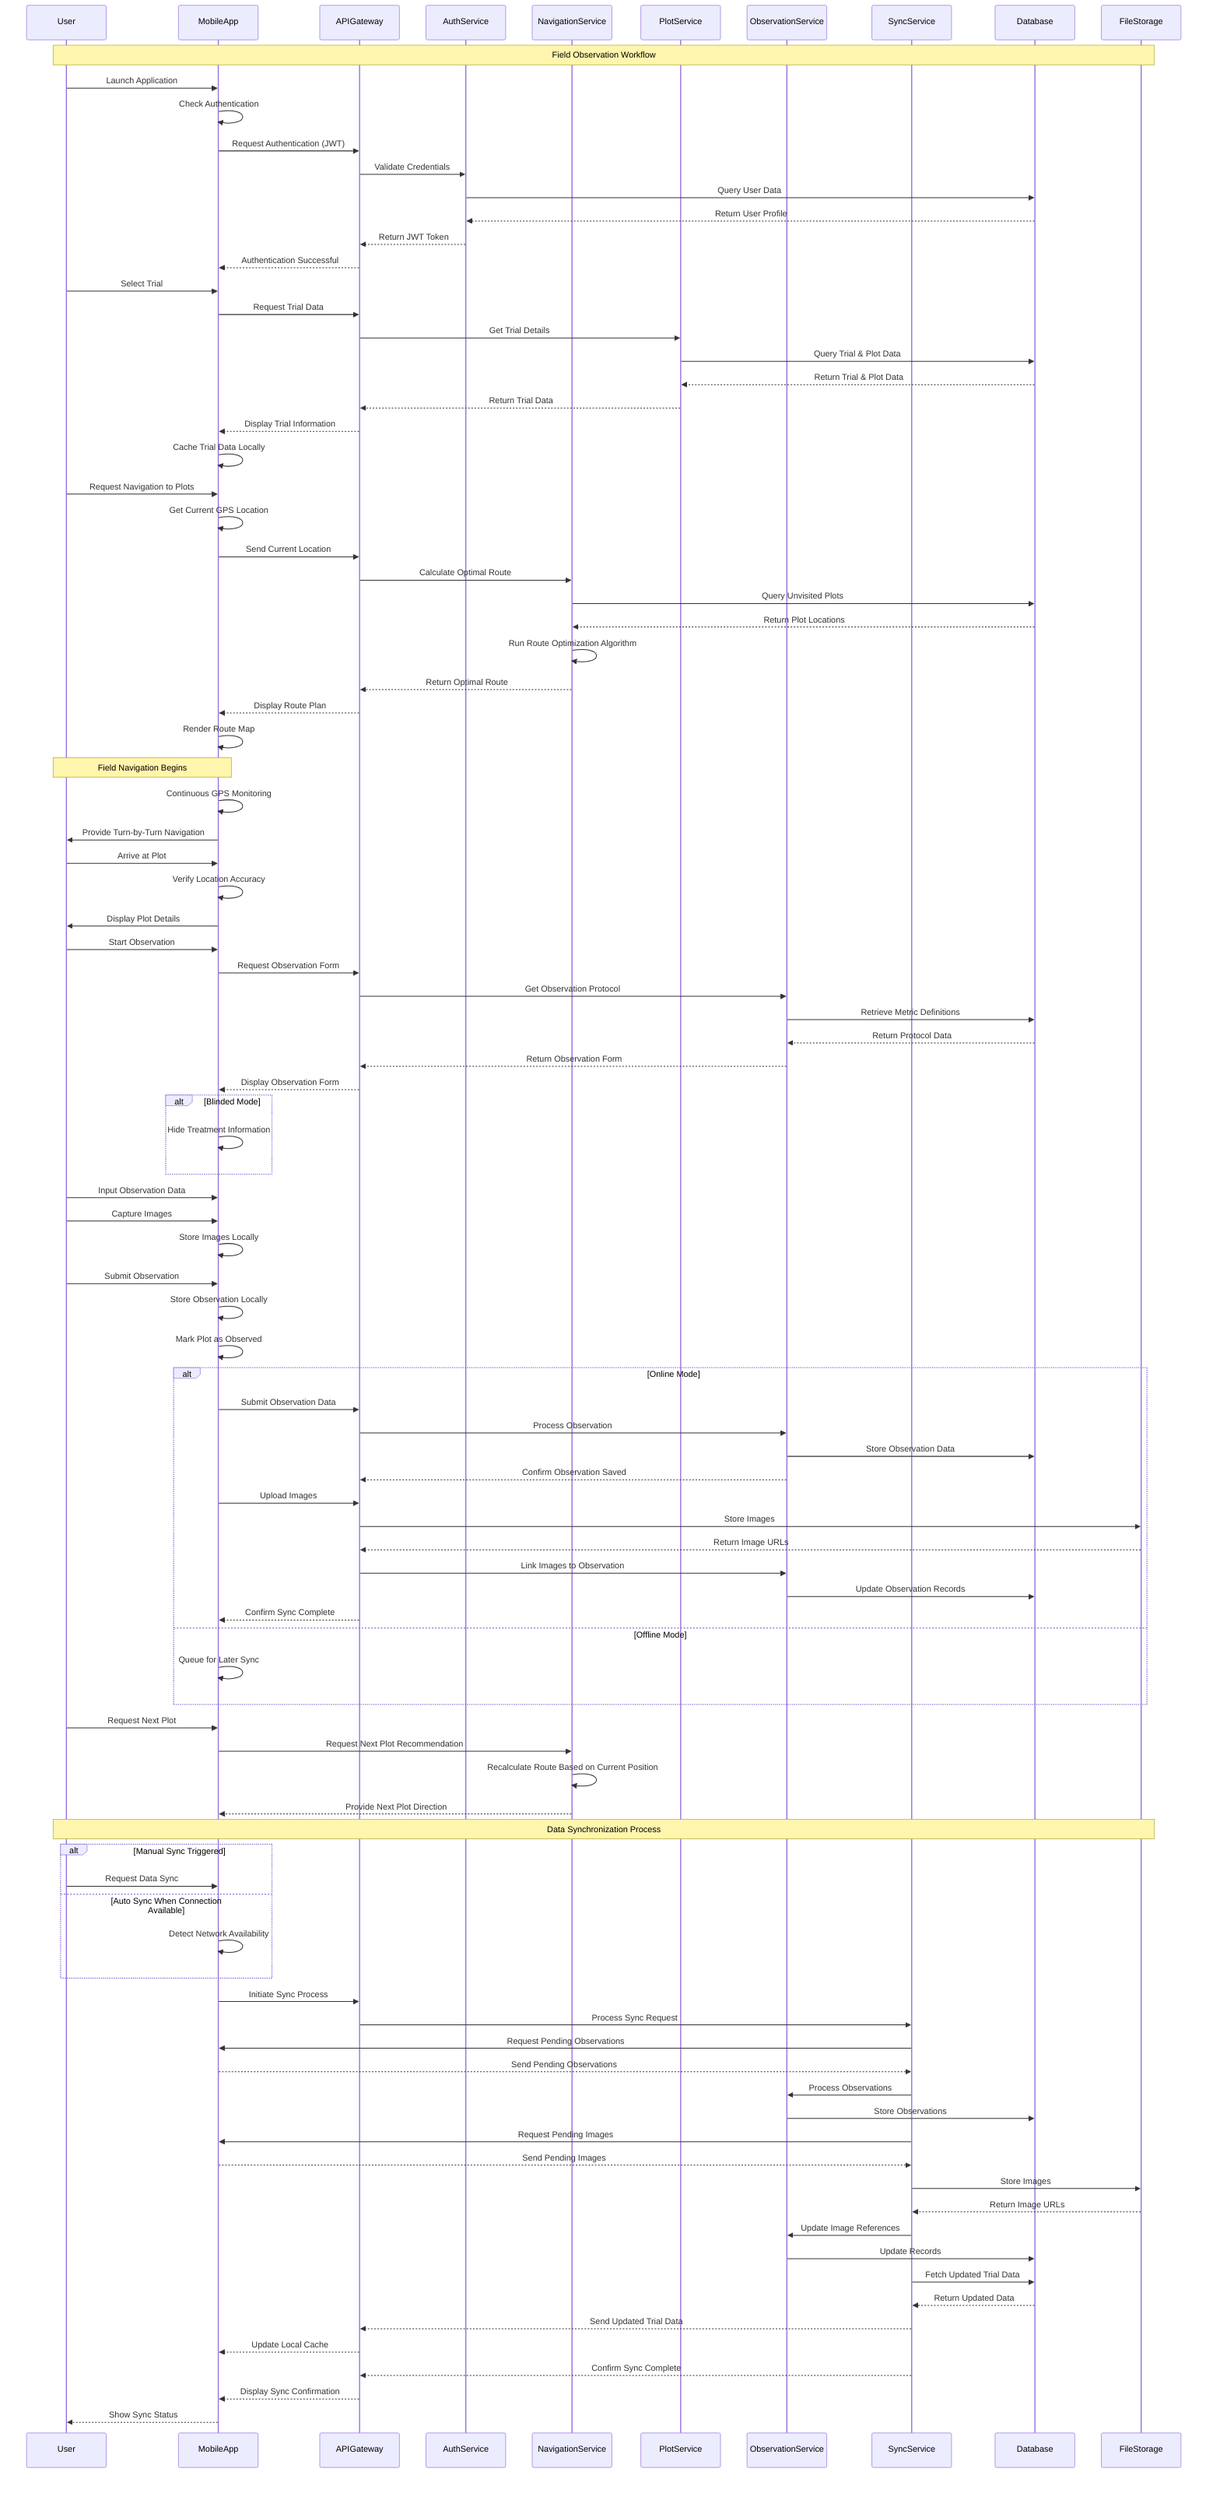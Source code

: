 sequenceDiagram
    participant User
    participant MobileApp
    participant APIGateway
    participant AuthService
    participant NavigationService
    participant PlotService
    participant ObservationService
    participant SyncService
    participant Database
    participant FileStorage

    Note over User, FileStorage: Field Observation Workflow

    User->>MobileApp: Launch Application
    MobileApp->>MobileApp: Check Authentication
    MobileApp->>APIGateway: Request Authentication (JWT)
    APIGateway->>AuthService: Validate Credentials
    AuthService->>Database: Query User Data
    Database-->>AuthService: Return User Profile
    AuthService-->>APIGateway: Return JWT Token
    APIGateway-->>MobileApp: Authentication Successful

    User->>MobileApp: Select Trial
    MobileApp->>APIGateway: Request Trial Data
    APIGateway->>PlotService: Get Trial Details
    PlotService->>Database: Query Trial & Plot Data
    Database-->>PlotService: Return Trial & Plot Data
    PlotService-->>APIGateway: Return Trial Data
    APIGateway-->>MobileApp: Display Trial Information
    MobileApp->>MobileApp: Cache Trial Data Locally

    User->>MobileApp: Request Navigation to Plots
    MobileApp->>MobileApp: Get Current GPS Location
    MobileApp->>APIGateway: Send Current Location
    APIGateway->>NavigationService: Calculate Optimal Route
    NavigationService->>Database: Query Unvisited Plots
    Database-->>NavigationService: Return Plot Locations
    NavigationService->>NavigationService: Run Route Optimization Algorithm
    NavigationService-->>APIGateway: Return Optimal Route
    APIGateway-->>MobileApp: Display Route Plan
    MobileApp->>MobileApp: Render Route Map

    Note over User, MobileApp: Field Navigation Begins

    MobileApp->>MobileApp: Continuous GPS Monitoring
    MobileApp->>User: Provide Turn-by-Turn Navigation
    
    User->>MobileApp: Arrive at Plot
    MobileApp->>MobileApp: Verify Location Accuracy
    MobileApp->>User: Display Plot Details

    User->>MobileApp: Start Observation
    MobileApp->>APIGateway: Request Observation Form
    APIGateway->>ObservationService: Get Observation Protocol
    ObservationService->>Database: Retrieve Metric Definitions
    Database-->>ObservationService: Return Protocol Data
    ObservationService-->>APIGateway: Return Observation Form
    APIGateway-->>MobileApp: Display Observation Form

    alt Blinded Mode
        MobileApp->>MobileApp: Hide Treatment Information
    end

    User->>MobileApp: Input Observation Data
    User->>MobileApp: Capture Images
    MobileApp->>MobileApp: Store Images Locally
    User->>MobileApp: Submit Observation
    
    MobileApp->>MobileApp: Store Observation Locally
    MobileApp->>MobileApp: Mark Plot as Observed

    alt Online Mode
        MobileApp->>APIGateway: Submit Observation Data
        APIGateway->>ObservationService: Process Observation
        ObservationService->>Database: Store Observation Data
        ObservationService-->>APIGateway: Confirm Observation Saved
        
        MobileApp->>APIGateway: Upload Images
        APIGateway->>FileStorage: Store Images
        FileStorage-->>APIGateway: Return Image URLs
        APIGateway->>ObservationService: Link Images to Observation
        ObservationService->>Database: Update Observation Records
        
        APIGateway-->>MobileApp: Confirm Sync Complete
    else Offline Mode
        MobileApp->>MobileApp: Queue for Later Sync
    end

    User->>MobileApp: Request Next Plot
    MobileApp->>NavigationService: Request Next Plot Recommendation
    NavigationService->>NavigationService: Recalculate Route Based on Current Position
    NavigationService-->>MobileApp: Provide Next Plot Direction
    
    Note over User, FileStorage: Data Synchronization Process

    alt Manual Sync Triggered
        User->>MobileApp: Request Data Sync
    else Auto Sync When Connection Available
        MobileApp->>MobileApp: Detect Network Availability
    end
    
    MobileApp->>APIGateway: Initiate Sync Process
    APIGateway->>SyncService: Process Sync Request
    
    SyncService->>MobileApp: Request Pending Observations
    MobileApp-->>SyncService: Send Pending Observations
    SyncService->>ObservationService: Process Observations
    ObservationService->>Database: Store Observations
    
    SyncService->>MobileApp: Request Pending Images
    MobileApp-->>SyncService: Send Pending Images
    SyncService->>FileStorage: Store Images
    FileStorage-->>SyncService: Return Image URLs
    SyncService->>ObservationService: Update Image References
    ObservationService->>Database: Update Records
    
    SyncService->>Database: Fetch Updated Trial Data
    Database-->>SyncService: Return Updated Data
    SyncService-->>APIGateway: Send Updated Trial Data
    APIGateway-->>MobileApp: Update Local Cache
    
    SyncService-->>APIGateway: Confirm Sync Complete
    APIGateway-->>MobileApp: Display Sync Confirmation
    MobileApp-->>User: Show Sync Status